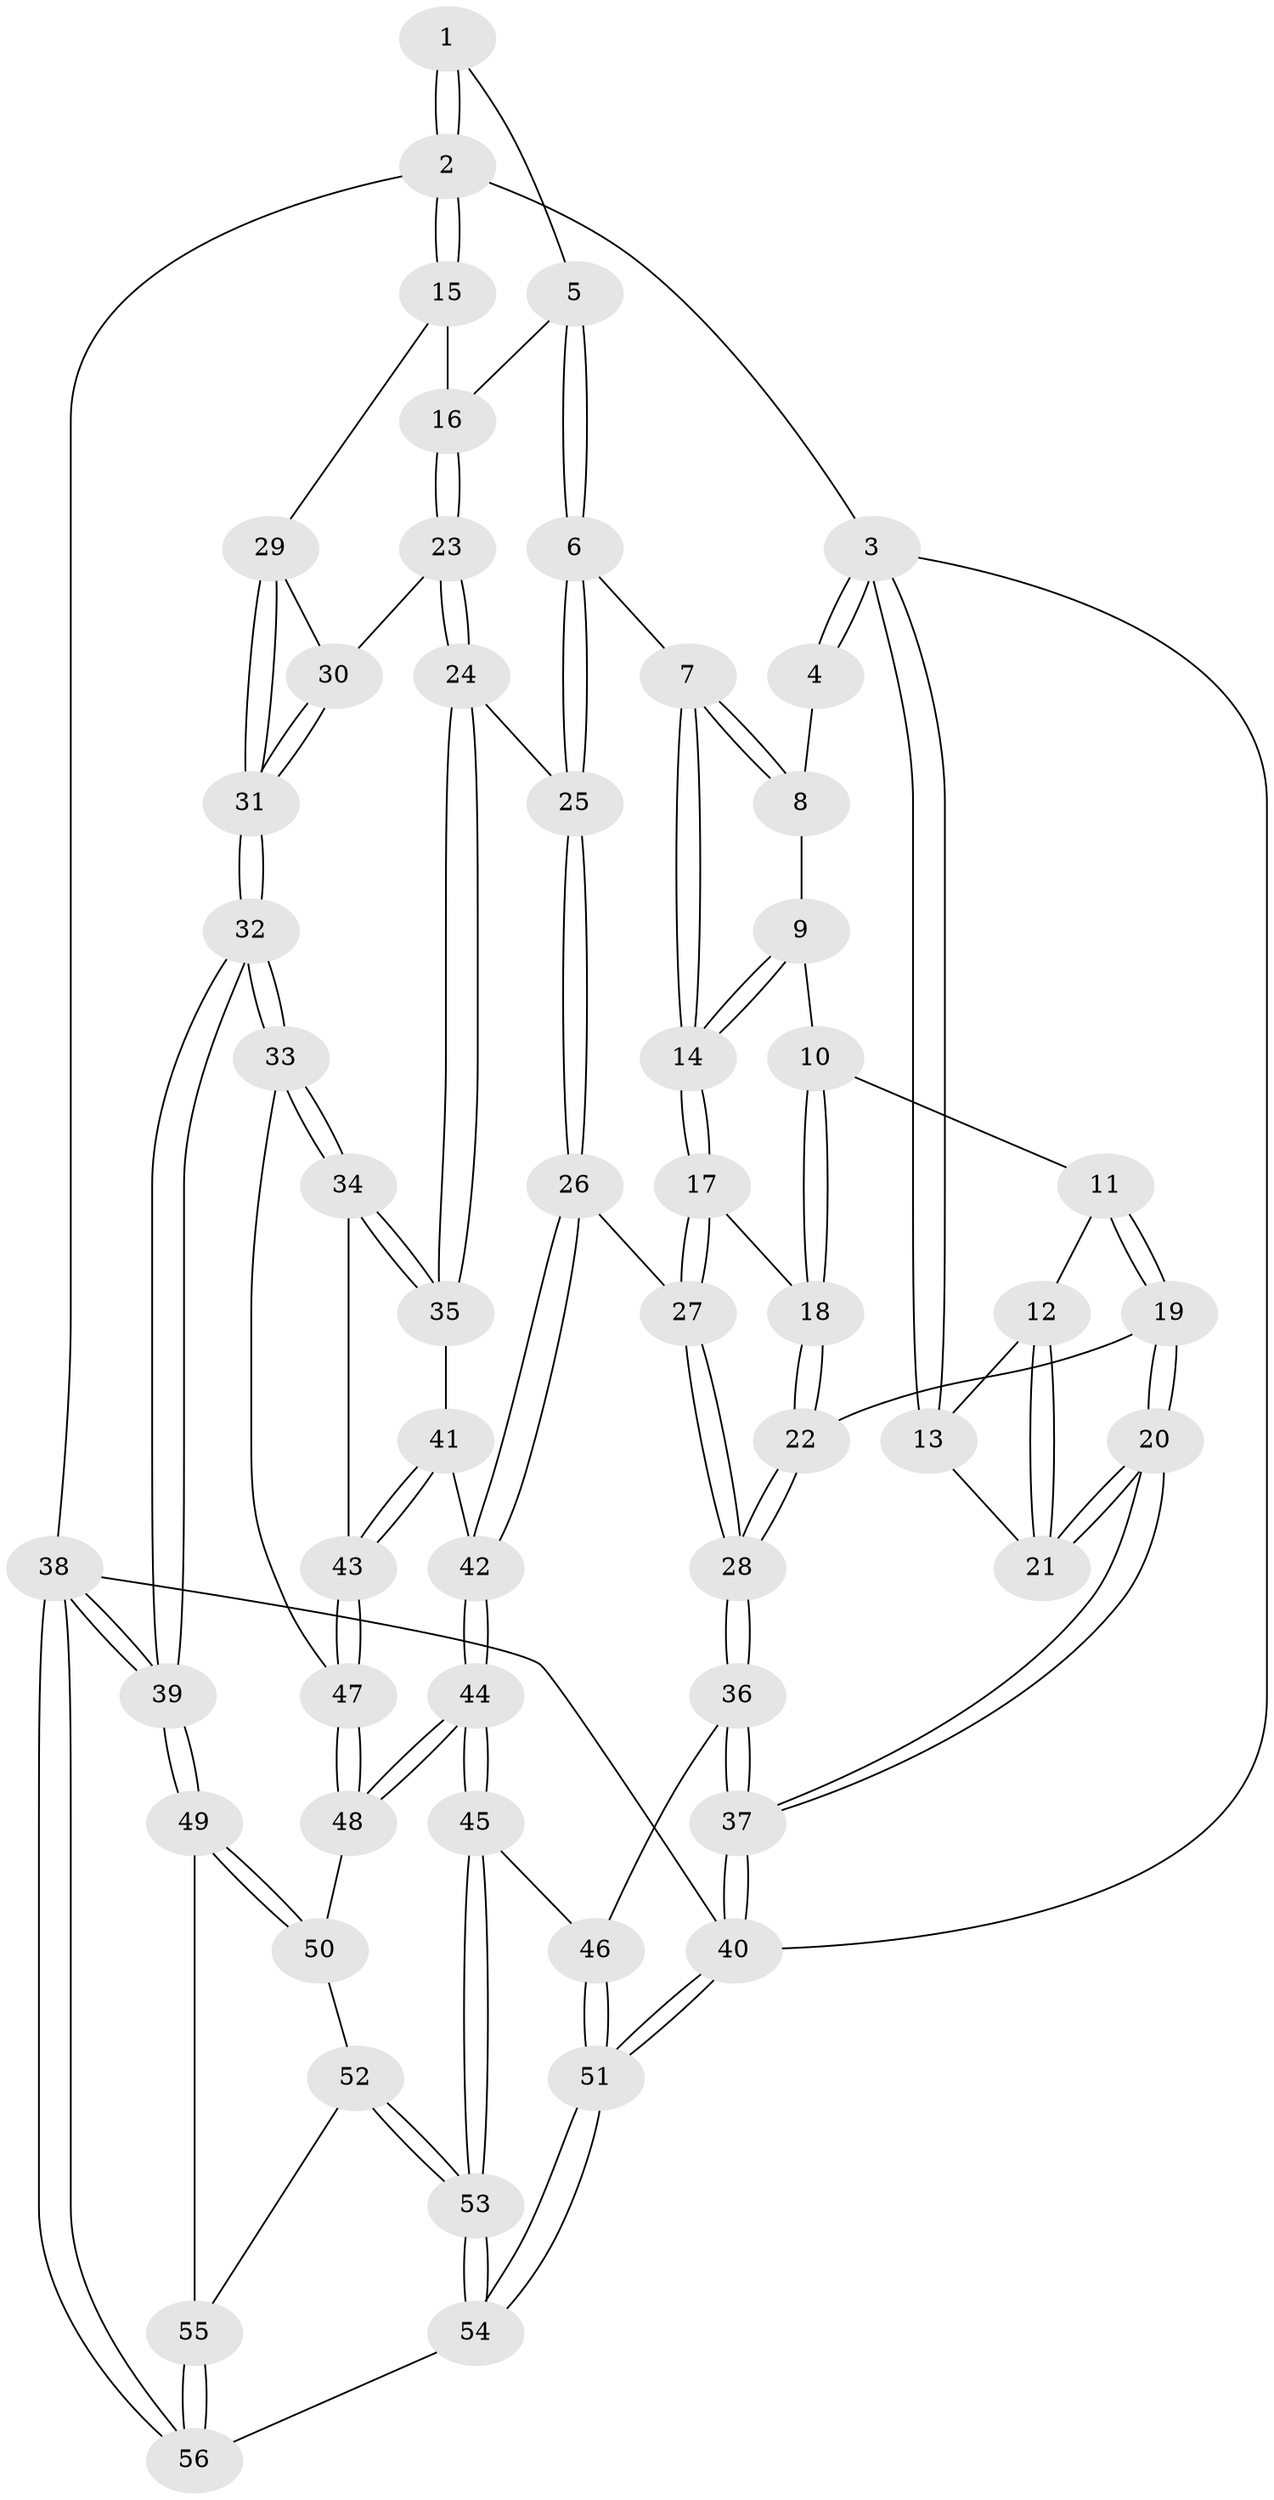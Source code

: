 // Generated by graph-tools (version 1.1) at 2025/27/03/15/25 16:27:56]
// undirected, 56 vertices, 137 edges
graph export_dot {
graph [start="1"]
  node [color=gray90,style=filled];
  1 [pos="+0.6731200965614194+0"];
  2 [pos="+1+0"];
  3 [pos="+0+0"];
  4 [pos="+0.1735309853137497+0"];
  5 [pos="+0.6659919636841541+0"];
  6 [pos="+0.5574929072047297+0.15798713113215612"];
  7 [pos="+0.47768718129123405+0.1631390845846226"];
  8 [pos="+0.2829014960075508+0.042159617153963394"];
  9 [pos="+0.2491711812452252+0.1128616898147616"];
  10 [pos="+0.238610742490054+0.12489946903905914"];
  11 [pos="+0.1931962565862936+0.15561898823181605"];
  12 [pos="+0.15821154941968318+0.15127317343231123"];
  13 [pos="+0+0"];
  14 [pos="+0.3519682650205698+0.2870894217657525"];
  15 [pos="+1+0.026611345154923523"];
  16 [pos="+0.8760667140757856+0.17723282989509986"];
  17 [pos="+0.34715886766854026+0.29578816847520867"];
  18 [pos="+0.26529614316312583+0.31987277963832217"];
  19 [pos="+0.1418990548396606+0.3478311490689687"];
  20 [pos="+0+0.4146700965270365"];
  21 [pos="+0+0.2952418246228658"];
  22 [pos="+0.22162738885858024+0.3455544331590204"];
  23 [pos="+0.8305276053133547+0.3352194445908032"];
  24 [pos="+0.8069552830496228+0.3533796843554548"];
  25 [pos="+0.6341346524957466+0.3741366218126356"];
  26 [pos="+0.6254533888175118+0.38856800944723596"];
  27 [pos="+0.45418001074532816+0.4448722175177593"];
  28 [pos="+0.36777455310448964+0.5583419397131231"];
  29 [pos="+1+0.21701160411758588"];
  30 [pos="+0.8621167557644809+0.34394698758943065"];
  31 [pos="+1+0.5277377547845453"];
  32 [pos="+1+0.6038859879541952"];
  33 [pos="+1+0.6018827452737764"];
  34 [pos="+0.8653163839242746+0.5086291243102439"];
  35 [pos="+0.8520815164345454+0.4891617307869005"];
  36 [pos="+0.35955015202902973+0.5869394069899428"];
  37 [pos="+0+0.6560803551115423"];
  38 [pos="+1+1"];
  39 [pos="+1+0.7472497171662469"];
  40 [pos="+0+1"];
  41 [pos="+0.7647424784986631+0.536824135292182"];
  42 [pos="+0.6474667787160724+0.5073480990147462"];
  43 [pos="+0.807895223682238+0.6102963000336024"];
  44 [pos="+0.6331038049469342+0.7273757859590706"];
  45 [pos="+0.6117170988522386+0.7426284258873549"];
  46 [pos="+0.4500860456242194+0.7050926283094952"];
  47 [pos="+0.7905886685889084+0.7002859707773587"];
  48 [pos="+0.7646672124760457+0.724440842828941"];
  49 [pos="+1+0.7666164376712519"];
  50 [pos="+0.8060809798514513+0.7706193436651824"];
  51 [pos="+0.0014193202843180992+1"];
  52 [pos="+0.8730943924607157+0.8940761154687854"];
  53 [pos="+0.609340963273396+0.9109914020674796"];
  54 [pos="+0.5802766602743921+1"];
  55 [pos="+0.888356413424751+0.9132174156418263"];
  56 [pos="+0.826164158878688+1"];
  1 -- 2;
  1 -- 2;
  1 -- 5;
  2 -- 3;
  2 -- 15;
  2 -- 15;
  2 -- 38;
  3 -- 4;
  3 -- 4;
  3 -- 13;
  3 -- 13;
  3 -- 40;
  4 -- 8;
  5 -- 6;
  5 -- 6;
  5 -- 16;
  6 -- 7;
  6 -- 25;
  6 -- 25;
  7 -- 8;
  7 -- 8;
  7 -- 14;
  7 -- 14;
  8 -- 9;
  9 -- 10;
  9 -- 14;
  9 -- 14;
  10 -- 11;
  10 -- 18;
  10 -- 18;
  11 -- 12;
  11 -- 19;
  11 -- 19;
  12 -- 13;
  12 -- 21;
  12 -- 21;
  13 -- 21;
  14 -- 17;
  14 -- 17;
  15 -- 16;
  15 -- 29;
  16 -- 23;
  16 -- 23;
  17 -- 18;
  17 -- 27;
  17 -- 27;
  18 -- 22;
  18 -- 22;
  19 -- 20;
  19 -- 20;
  19 -- 22;
  20 -- 21;
  20 -- 21;
  20 -- 37;
  20 -- 37;
  22 -- 28;
  22 -- 28;
  23 -- 24;
  23 -- 24;
  23 -- 30;
  24 -- 25;
  24 -- 35;
  24 -- 35;
  25 -- 26;
  25 -- 26;
  26 -- 27;
  26 -- 42;
  26 -- 42;
  27 -- 28;
  27 -- 28;
  28 -- 36;
  28 -- 36;
  29 -- 30;
  29 -- 31;
  29 -- 31;
  30 -- 31;
  30 -- 31;
  31 -- 32;
  31 -- 32;
  32 -- 33;
  32 -- 33;
  32 -- 39;
  32 -- 39;
  33 -- 34;
  33 -- 34;
  33 -- 47;
  34 -- 35;
  34 -- 35;
  34 -- 43;
  35 -- 41;
  36 -- 37;
  36 -- 37;
  36 -- 46;
  37 -- 40;
  37 -- 40;
  38 -- 39;
  38 -- 39;
  38 -- 56;
  38 -- 56;
  38 -- 40;
  39 -- 49;
  39 -- 49;
  40 -- 51;
  40 -- 51;
  41 -- 42;
  41 -- 43;
  41 -- 43;
  42 -- 44;
  42 -- 44;
  43 -- 47;
  43 -- 47;
  44 -- 45;
  44 -- 45;
  44 -- 48;
  44 -- 48;
  45 -- 46;
  45 -- 53;
  45 -- 53;
  46 -- 51;
  46 -- 51;
  47 -- 48;
  47 -- 48;
  48 -- 50;
  49 -- 50;
  49 -- 50;
  49 -- 55;
  50 -- 52;
  51 -- 54;
  51 -- 54;
  52 -- 53;
  52 -- 53;
  52 -- 55;
  53 -- 54;
  53 -- 54;
  54 -- 56;
  55 -- 56;
  55 -- 56;
}
